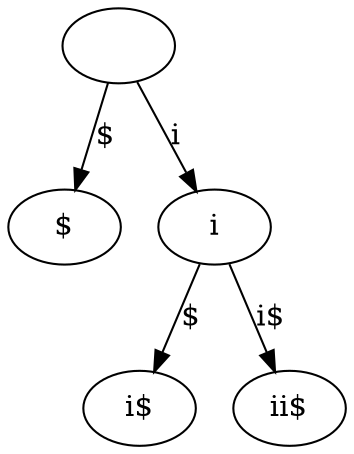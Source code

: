 // Suffix tree
digraph {
	"|" [label=""]
	"$|$" [label="$"]
	"|" -> "$|$" [label="$"]
	"i|i" [label=i]
	"$|i$" [label="i$"]
	"i|i" -> "$|i$" [label="$"]
	"i$|ii$" [label="ii$"]
	"i|i" -> "i$|ii$" [label="i$"]
	"|" -> "i|i" [label=i]
}
